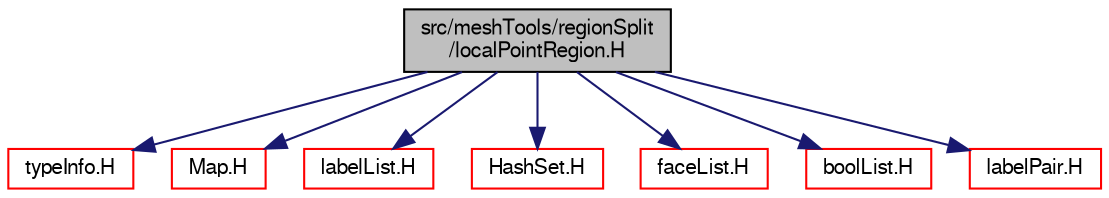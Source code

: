 digraph "src/meshTools/regionSplit/localPointRegion.H"
{
  bgcolor="transparent";
  edge [fontname="FreeSans",fontsize="10",labelfontname="FreeSans",labelfontsize="10"];
  node [fontname="FreeSans",fontsize="10",shape=record];
  Node0 [label="src/meshTools/regionSplit\l/localPointRegion.H",height=0.2,width=0.4,color="black", fillcolor="grey75", style="filled", fontcolor="black"];
  Node0 -> Node1 [color="midnightblue",fontsize="10",style="solid",fontname="FreeSans"];
  Node1 [label="typeInfo.H",height=0.2,width=0.4,color="red",URL="$a09341.html"];
  Node0 -> Node44 [color="midnightblue",fontsize="10",style="solid",fontname="FreeSans"];
  Node44 [label="Map.H",height=0.2,width=0.4,color="red",URL="$a08489.html"];
  Node0 -> Node49 [color="midnightblue",fontsize="10",style="solid",fontname="FreeSans"];
  Node49 [label="labelList.H",height=0.2,width=0.4,color="red",URL="$a12380.html"];
  Node0 -> Node57 [color="midnightblue",fontsize="10",style="solid",fontname="FreeSans"];
  Node57 [label="HashSet.H",height=0.2,width=0.4,color="red",URL="$a08471.html"];
  Node0 -> Node59 [color="midnightblue",fontsize="10",style="solid",fontname="FreeSans"];
  Node59 [label="faceList.H",height=0.2,width=0.4,color="red",URL="$a11342.html"];
  Node0 -> Node148 [color="midnightblue",fontsize="10",style="solid",fontname="FreeSans"];
  Node148 [label="boolList.H",height=0.2,width=0.4,color="red",URL="$a12152.html"];
  Node0 -> Node149 [color="midnightblue",fontsize="10",style="solid",fontname="FreeSans"];
  Node149 [label="labelPair.H",height=0.2,width=0.4,color="red",URL="$a12431.html"];
}
